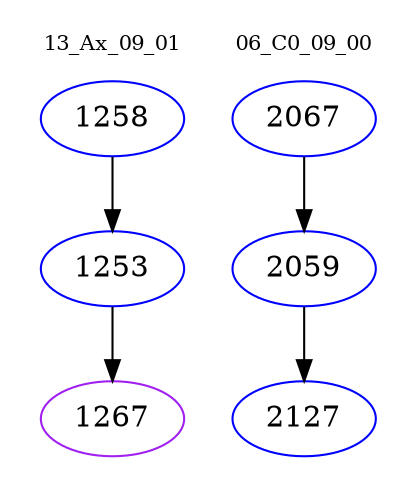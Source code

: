 digraph{
subgraph cluster_0 {
color = white
label = "13_Ax_09_01";
fontsize=10;
T0_1258 [label="1258", color="blue"]
T0_1258 -> T0_1253 [color="black"]
T0_1253 [label="1253", color="blue"]
T0_1253 -> T0_1267 [color="black"]
T0_1267 [label="1267", color="purple"]
}
subgraph cluster_1 {
color = white
label = "06_C0_09_00";
fontsize=10;
T1_2067 [label="2067", color="blue"]
T1_2067 -> T1_2059 [color="black"]
T1_2059 [label="2059", color="blue"]
T1_2059 -> T1_2127 [color="black"]
T1_2127 [label="2127", color="blue"]
}
}
